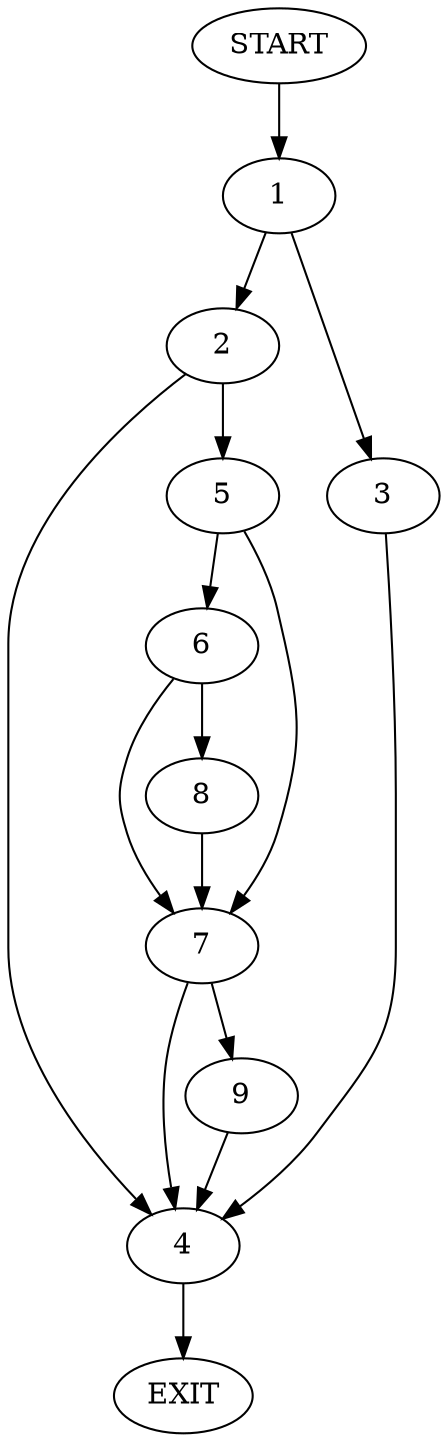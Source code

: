digraph {
0 [label="START"]
10 [label="EXIT"]
0 -> 1
1 -> 2
1 -> 3
3 -> 4
2 -> 5
2 -> 4
4 -> 10
5 -> 6
5 -> 7
6 -> 7
6 -> 8
7 -> 9
7 -> 4
8 -> 7
9 -> 4
}
